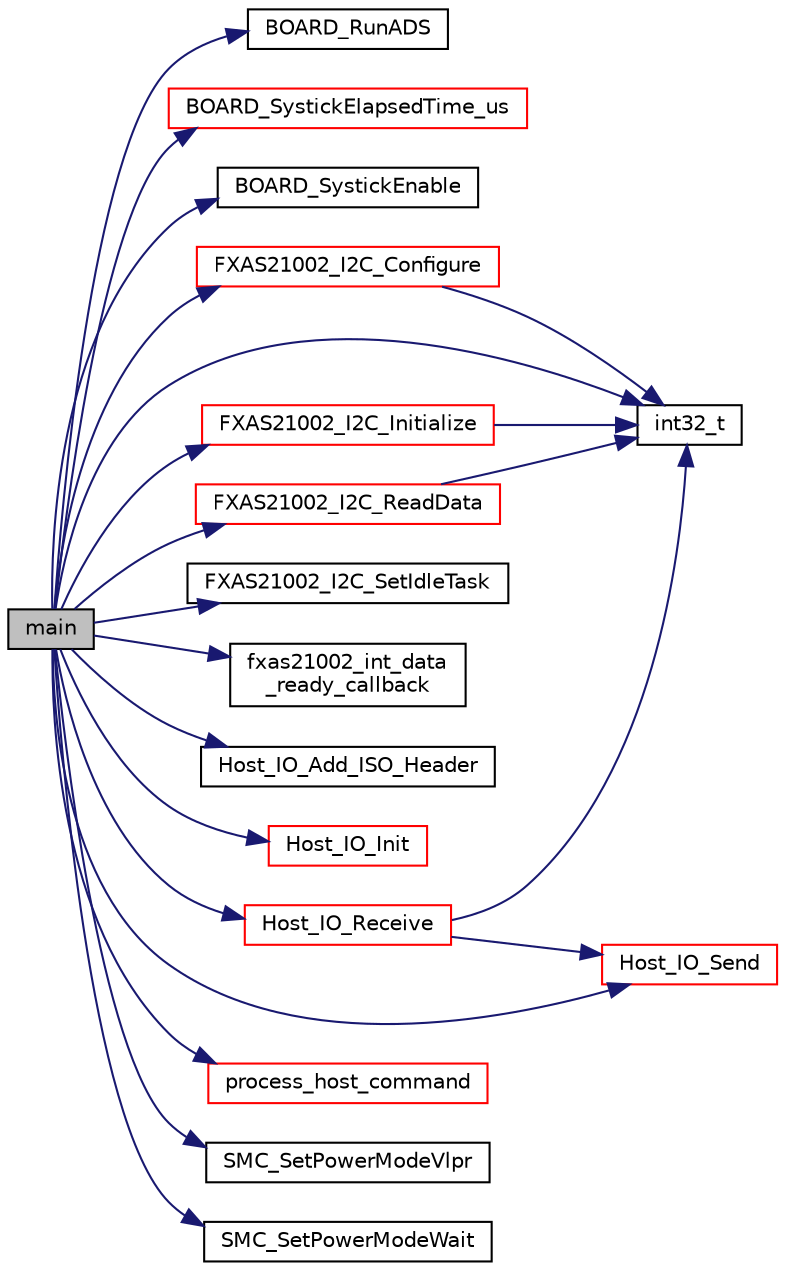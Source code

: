 digraph "main"
{
  edge [fontname="Helvetica",fontsize="10",labelfontname="Helvetica",labelfontsize="10"];
  node [fontname="Helvetica",fontsize="10",shape=record];
  rankdir="LR";
  Node3 [label="main",height=0.2,width=0.4,color="black", fillcolor="grey75", style="filled", fontcolor="black"];
  Node3 -> Node4 [color="midnightblue",fontsize="10",style="solid",fontname="Helvetica"];
  Node4 [label="BOARD_RunADS",height=0.2,width=0.4,color="black", fillcolor="white", style="filled",URL="$lpc_2auto__detection__service_8c.html#a95285f14f6707e326e523c82d926c900",tooltip="The function to register Application Name and initialte ADS. "];
  Node3 -> Node5 [color="midnightblue",fontsize="10",style="solid",fontname="Helvetica"];
  Node5 [label="BOARD_SystickElapsedTime_us",height=0.2,width=0.4,color="red", fillcolor="white", style="filled",URL="$systick__utils_8c.html#a85a32737b730fbb713ec910e1ad17c74",tooltip="Function to compute the Elapsed Time. "];
  Node3 -> Node9 [color="midnightblue",fontsize="10",style="solid",fontname="Helvetica"];
  Node9 [label="BOARD_SystickEnable",height=0.2,width=0.4,color="black", fillcolor="white", style="filled",URL="$systick__utils_8c.html#ad43629969994e92bd3620e630bda24c8",tooltip="Function to enable systicks framework. "];
  Node3 -> Node10 [color="midnightblue",fontsize="10",style="solid",fontname="Helvetica"];
  Node10 [label="FXAS21002_I2C_Configure",height=0.2,width=0.4,color="red", fillcolor="white", style="filled",URL="$fxas21002__drv_8c.html#abef3b2c3849b49331142f7a6266fde9a",tooltip="The interface function to configure he sensor. "];
  Node10 -> Node7 [color="midnightblue",fontsize="10",style="solid",fontname="Helvetica"];
  Node7 [label="int32_t",height=0.2,width=0.4,color="black", fillcolor="white", style="filled",URL="$data__format__service_8h.html#a5d7069350a7d7e65686c77a8038f462f",tooltip="The interface function to append the data on the formated stream. "];
  Node3 -> Node13 [color="midnightblue",fontsize="10",style="solid",fontname="Helvetica"];
  Node13 [label="FXAS21002_I2C_Initialize",height=0.2,width=0.4,color="red", fillcolor="white", style="filled",URL="$fxas21002__drv_8c.html#a7f37a7feae5b901922063add1aba3bff",tooltip="The interface function to initialize the sensor. "];
  Node13 -> Node7 [color="midnightblue",fontsize="10",style="solid",fontname="Helvetica"];
  Node3 -> Node15 [color="midnightblue",fontsize="10",style="solid",fontname="Helvetica"];
  Node15 [label="FXAS21002_I2C_ReadData",height=0.2,width=0.4,color="red", fillcolor="white", style="filled",URL="$fxas21002__drv_8c.html#a2772f78de8e7ae03383d86c47fdb544c",tooltip="The interface function to read the sensor data. "];
  Node15 -> Node7 [color="midnightblue",fontsize="10",style="solid",fontname="Helvetica"];
  Node3 -> Node17 [color="midnightblue",fontsize="10",style="solid",fontname="Helvetica"];
  Node17 [label="FXAS21002_I2C_SetIdleTask",height=0.2,width=0.4,color="black", fillcolor="white", style="filled",URL="$fxas21002__drv_8c.html#afc93f0f28efa87fc4d37087683602709",tooltip=": The interface function to set the I2C Idle Task. "];
  Node3 -> Node18 [color="midnightblue",fontsize="10",style="solid",fontname="Helvetica"];
  Node18 [label="fxas21002_int_data\l_ready_callback",height=0.2,width=0.4,color="black", fillcolor="white", style="filled",URL="$fxas21002__demo_8c.html#a6f2e4651052e7dd5578c360ddca9b71d"];
  Node3 -> Node19 [color="midnightblue",fontsize="10",style="solid",fontname="Helvetica"];
  Node19 [label="Host_IO_Add_ISO_Header",height=0.2,width=0.4,color="black", fillcolor="white", style="filled",URL="$host__io__uart_8c.html#a68a2c033a0f6f967149dca76897f5c8a"];
  Node3 -> Node20 [color="midnightblue",fontsize="10",style="solid",fontname="Helvetica"];
  Node20 [label="Host_IO_Init",height=0.2,width=0.4,color="red", fillcolor="white", style="filled",URL="$host__io__uart_8c.html#ab4b858422bbaae71aff2ab540ae0e2b1"];
  Node3 -> Node24 [color="midnightblue",fontsize="10",style="solid",fontname="Helvetica"];
  Node24 [label="Host_IO_Receive",height=0.2,width=0.4,color="red", fillcolor="white", style="filled",URL="$host__io__uart_8c.html#a3924d21a0703878695ebdb68f720fff9"];
  Node24 -> Node7 [color="midnightblue",fontsize="10",style="solid",fontname="Helvetica"];
  Node24 -> Node34 [color="midnightblue",fontsize="10",style="solid",fontname="Helvetica"];
  Node34 [label="Host_IO_Send",height=0.2,width=0.4,color="red", fillcolor="white", style="filled",URL="$host__io__uart_8c.html#a719ad6da4502e713f1573b5353af9617"];
  Node3 -> Node34 [color="midnightblue",fontsize="10",style="solid",fontname="Helvetica"];
  Node3 -> Node7 [color="midnightblue",fontsize="10",style="solid",fontname="Helvetica"];
  Node3 -> Node38 [color="midnightblue",fontsize="10",style="solid",fontname="Helvetica"];
  Node38 [label="process_host_command",height=0.2,width=0.4,color="red", fillcolor="white", style="filled",URL="$fxas21002__demo_8c.html#a0076d28c9a17cd6908c7b3b0f5c6006c"];
  Node3 -> Node39 [color="midnightblue",fontsize="10",style="solid",fontname="Helvetica"];
  Node39 [label="SMC_SetPowerModeVlpr",height=0.2,width=0.4,color="black", fillcolor="white", style="filled",URL="$lpc54114_8c.html#a82cb114bb9a5ea2f235a0216709d70f8",tooltip="Configures the system to VLPR power mode. API name used from Kinetis family to maintain compatibility..."];
  Node3 -> Node40 [color="midnightblue",fontsize="10",style="solid",fontname="Helvetica"];
  Node40 [label="SMC_SetPowerModeWait",height=0.2,width=0.4,color="black", fillcolor="white", style="filled",URL="$lpc54114_8c.html#a5423cac017d1d1a8ac8bba8e91e80e29",tooltip="Configures the system to WAIT power mode. API name used from Kinetis family to maintain compatibility..."];
}

